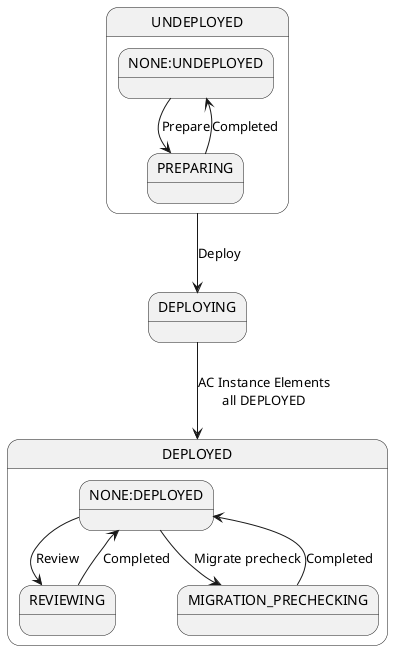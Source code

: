 @startuml

UNDEPLOYED --> DEPLOYING: Deploy
DEPLOYING --> DEPLOYED: AC Instance Elements\nall DEPLOYED

state UNDEPLOYED {
 NONE:UNDEPLOYED --> PREPARING: Prepare
 PREPARING --> NONE:UNDEPLOYED: Completed
}

state DEPLOYED {
 NONE:DEPLOYED --> REVIEWING: Review
 REVIEWING --> NONE:DEPLOYED: Completed
 NONE:DEPLOYED --> MIGRATION_PRECHECKING: Migrate precheck
 MIGRATION_PRECHECKING --> NONE:DEPLOYED: Completed
}

@enduml
